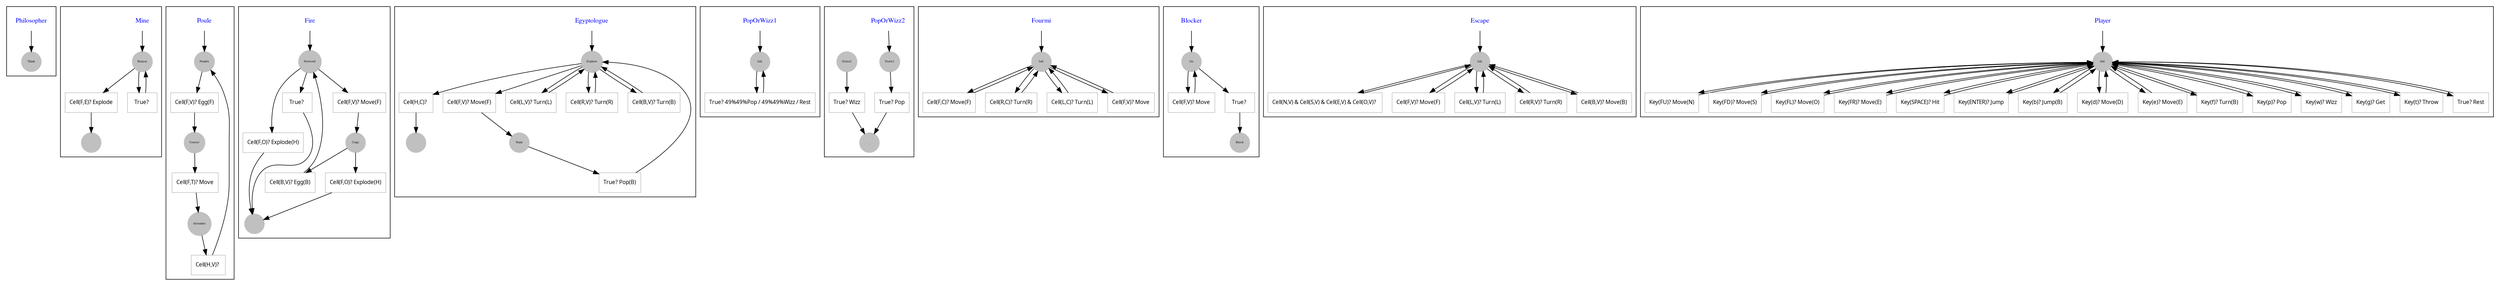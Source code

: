 // Exporting the CFG of the parsed automata in .dot
digraph bot{
node[shape=box, fontsize=16, color=gray];


subgraph cluster_Philosopher{

"14" [label="Philosopher", shape=none, fontname=times, fontsize=12, fontcolor=blue];

"14" -> "13";
"13" [label="Think", shape=circle, style=filled, fontsize=5];

} // end of Philosopher


subgraph cluster_Mine{

"37" [label="Mine", shape=none, fontname=times, fontsize=12, fontcolor=blue];

"25" [label="Cell(F,E)? Explode", shape=box, fontname=comic, fontsize=10];

"36" -> "25";
"25" -> "24";
"30" [label="True? ", shape=box, fontname=comic, fontsize=10];

"36" -> "30";
"30" -> "36";
"37" -> "36";
"24" [label="", shape=circle, style=filled, fontsize=5];

"36" [label="Banzai", shape=circle, style=filled, fontsize=5];

} // end of Mine


subgraph cluster_Poule{

"79" [label="Poule", shape=none, fontname=times, fontsize=12, fontcolor=blue];

"50" [label="Cell(F,V)? Egg(F)", shape=box, fontname=comic, fontsize=10];

"78" -> "50";
"50" -> "49";
"63" [label="Cell(F,T)? Move", shape=box, fontname=comic, fontsize=10];

"49" -> "63";
"63" -> "62";
"75" [label="Cell(H,V)? ", shape=box, fontname=comic, fontsize=10];

"62" -> "75";
"75" -> "78";
"79" -> "78";
"62" [label="Attendre", shape=circle, style=filled, fontsize=5];

"78" [label="Pondre", shape=circle, style=filled, fontsize=5];

"49" [label="Couver", shape=circle, style=filled, fontsize=5];

} // end of Poule


subgraph cluster_Fire{

"140" [label="Fire", shape=none, fontname=times, fontsize=12, fontcolor=blue];

"92" [label="Cell(F,V)? Move(F)", shape=box, fontname=comic, fontsize=10];

"139" -> "92";
"92" -> "91";
"104" [label="Cell(F,O)? Explode(H)", shape=box, fontname=comic, fontsize=10];

"139" -> "104";
"104" -> "103";
"109" [label="True? ", shape=box, fontname=comic, fontsize=10];

"139" -> "109";
"109" -> "103";
"124" [label="Cell(F,O)? Explode(H)", shape=box, fontname=comic, fontsize=10];

"91" -> "124";
"124" -> "103";
"136" [label="Cell(B,V)? Egg(B)", shape=box, fontname=comic, fontsize=10];

"91" -> "136";
"136" -> "139";
"140" -> "139";
"103" [label="", shape=circle, style=filled, fontsize=5];

"91" [label="Copy", shape=circle, style=filled, fontsize=5];

"139" [label="Forward", shape=circle, style=filled, fontsize=5];

} // end of Fire


subgraph cluster_Egyptologue{

"213" [label="Egyptologue", shape=none, fontname=times, fontsize=12, fontcolor=blue];

"150" [label="Cell(H,C)? ", shape=box, fontname=comic, fontsize=10];

"212" -> "150";
"150" -> "149";
"162" [label="Cell(F,V)? Move(F)", shape=box, fontname=comic, fontsize=10];

"212" -> "162";
"162" -> "161";
"174" [label="Cell(L,V)? Turn(L)", shape=box, fontname=comic, fontsize=10];

"212" -> "174";
"174" -> "212";
"186" [label="Cell(R,V)? Turn(R)", shape=box, fontname=comic, fontsize=10];

"212" -> "186";
"186" -> "212";
"198" [label="Cell(B,V)? Turn(B)", shape=box, fontname=comic, fontsize=10];

"212" -> "198";
"198" -> "212";
"209" [label="True? Pop(B)", shape=box, fontname=comic, fontsize=10];

"161" -> "209";
"209" -> "212";
"213" -> "212";
"149" [label="", shape=circle, style=filled, fontsize=5];

"212" [label="Explore", shape=circle, style=filled, fontsize=5];

"161" [label="Paint", shape=circle, style=filled, fontsize=5];

} // end of Egyptologue


subgraph cluster_PopOrWizz1{

"226" [label="PopOrWizz1", shape=none, fontname=times, fontsize=12, fontcolor=blue];

"222" [label="True? 49%49%Pop / 49%49%Wizz / Rest", shape=box, fontname=comic, fontsize=10];

"225" -> "222";
"222" -> "225";
"226" -> "225";
"225" [label="Init", shape=circle, style=filled, fontsize=5];

} // end of PopOrWizz1


subgraph cluster_PopOrWizz2{

"246" [label="PopOrWizz2", shape=none, fontname=times, fontsize=12, fontcolor=blue];

"233" [label="True? Pop", shape=box, fontname=comic, fontsize=10];

"245" -> "233";
"233" -> "232";
"242" [label="True? Wizz", shape=box, fontname=comic, fontsize=10];

"236" -> "242";
"242" -> "232";
"246" -> "245";
"245" [label="State1", shape=circle, style=filled, fontsize=5];

"236" [label="State2", shape=circle, style=filled, fontsize=5];

"232" [label="_", shape=circle, style=filled, fontsize=5];

} // end of PopOrWizz2


subgraph cluster_Fourmi{

"297" [label="Fourmi", shape=none, fontname=times, fontsize=12, fontcolor=blue];

"259" [label="Cell(F,C)? Move(F)", shape=box, fontname=comic, fontsize=10];

"296" -> "259";
"259" -> "296";
"271" [label="Cell(R,C)? Turn(R)", shape=box, fontname=comic, fontsize=10];

"296" -> "271";
"271" -> "296";
"283" [label="Cell(L,C)? Turn(L)", shape=box, fontname=comic, fontsize=10];

"296" -> "283";
"283" -> "296";
"293" [label="Cell(F,V)? Move", shape=box, fontname=comic, fontsize=10];

"296" -> "293";
"293" -> "296";
"297" -> "296";
"296" [label="Init", shape=circle, style=filled, fontsize=5];

} // end of Fourmi


subgraph cluster_Blocker{

"320" [label="Blocker", shape=none, fontname=times, fontsize=12, fontcolor=blue];

"308" [label="Cell(F,V)? Move", shape=box, fontname=comic, fontsize=10];

"319" -> "308";
"308" -> "319";
"313" [label="True? ", shape=box, fontname=comic, fontsize=10];

"319" -> "313";
"313" -> "312";
"320" -> "319";
"319" [label="Go", shape=circle, style=filled, fontsize=5];

"312" [label="Block", shape=circle, style=filled, fontsize=5];

} // end of Blocker


subgraph cluster_Escape{

"400" [label="Escape", shape=none, fontname=times, fontsize=12, fontcolor=blue];

"348" [label="Cell(N,V) & Cell(S,V) & Cell(E,V) & Cell(O,V)? ", shape=box, fontname=comic, fontsize=10];

"399" -> "348";
"348" -> "399";
"360" [label="Cell(F,V)? Move(F)", shape=box, fontname=comic, fontsize=10];

"399" -> "360";
"360" -> "399";
"372" [label="Cell(L,V)? Turn(L)", shape=box, fontname=comic, fontsize=10];

"399" -> "372";
"372" -> "399";
"384" [label="Cell(R,V)? Turn(R)", shape=box, fontname=comic, fontsize=10];

"399" -> "384";
"384" -> "399";
"396" [label="Cell(B,V)? Move(B)", shape=box, fontname=comic, fontsize=10];

"399" -> "396";
"396" -> "399";
"400" -> "399";
"399" [label="Init", shape=circle, style=filled, fontsize=5];

} // end of Escape


subgraph cluster_Player{

"539" [label="Player", shape=none, fontname=times, fontsize=12, fontcolor=blue];

"411" [label="Key(FU)? Move(N)", shape=box, fontname=comic, fontsize=10];

"538" -> "411";
"411" -> "538";
"421" [label="Key(FD)? Move(S)", shape=box, fontname=comic, fontsize=10];

"538" -> "421";
"421" -> "538";
"431" [label="Key(FL)? Move(O)", shape=box, fontname=comic, fontsize=10];

"538" -> "431";
"431" -> "538";
"441" [label="Key(FR)? Move(E)", shape=box, fontname=comic, fontsize=10];

"538" -> "441";
"441" -> "538";
"449" [label="Key(SPACE)? Hit", shape=box, fontname=comic, fontsize=10];

"538" -> "449";
"449" -> "538";
"457" [label="Key(ENTER)? Jump", shape=box, fontname=comic, fontsize=10];

"538" -> "457";
"457" -> "538";
"467" [label="Key(b)? Jump(B)", shape=box, fontname=comic, fontsize=10];

"538" -> "467";
"467" -> "538";
"477" [label="Key(d)? Move(D)", shape=box, fontname=comic, fontsize=10];

"538" -> "477";
"477" -> "538";
"487" [label="Key(e)? Move(E)", shape=box, fontname=comic, fontsize=10];

"538" -> "487";
"487" -> "538";
"497" [label="Key(f)? Turn(B)", shape=box, fontname=comic, fontsize=10];

"538" -> "497";
"497" -> "538";
"505" [label="Key(p)? Pop", shape=box, fontname=comic, fontsize=10];

"538" -> "505";
"505" -> "538";
"513" [label="Key(w)? Wizz", shape=box, fontname=comic, fontsize=10];

"538" -> "513";
"513" -> "538";
"521" [label="Key(g)? Get", shape=box, fontname=comic, fontsize=10];

"538" -> "521";
"521" -> "538";
"529" [label="Key(t)? Throw", shape=box, fontname=comic, fontsize=10];

"538" -> "529";
"529" -> "538";
"535" [label="True? Rest", shape=box, fontname=comic, fontsize=10];

"538" -> "535";
"535" -> "538";
"539" -> "538";
"538" [label="Init", shape=circle, style=filled, fontsize=5];

} // end of Player

} // end of bot
